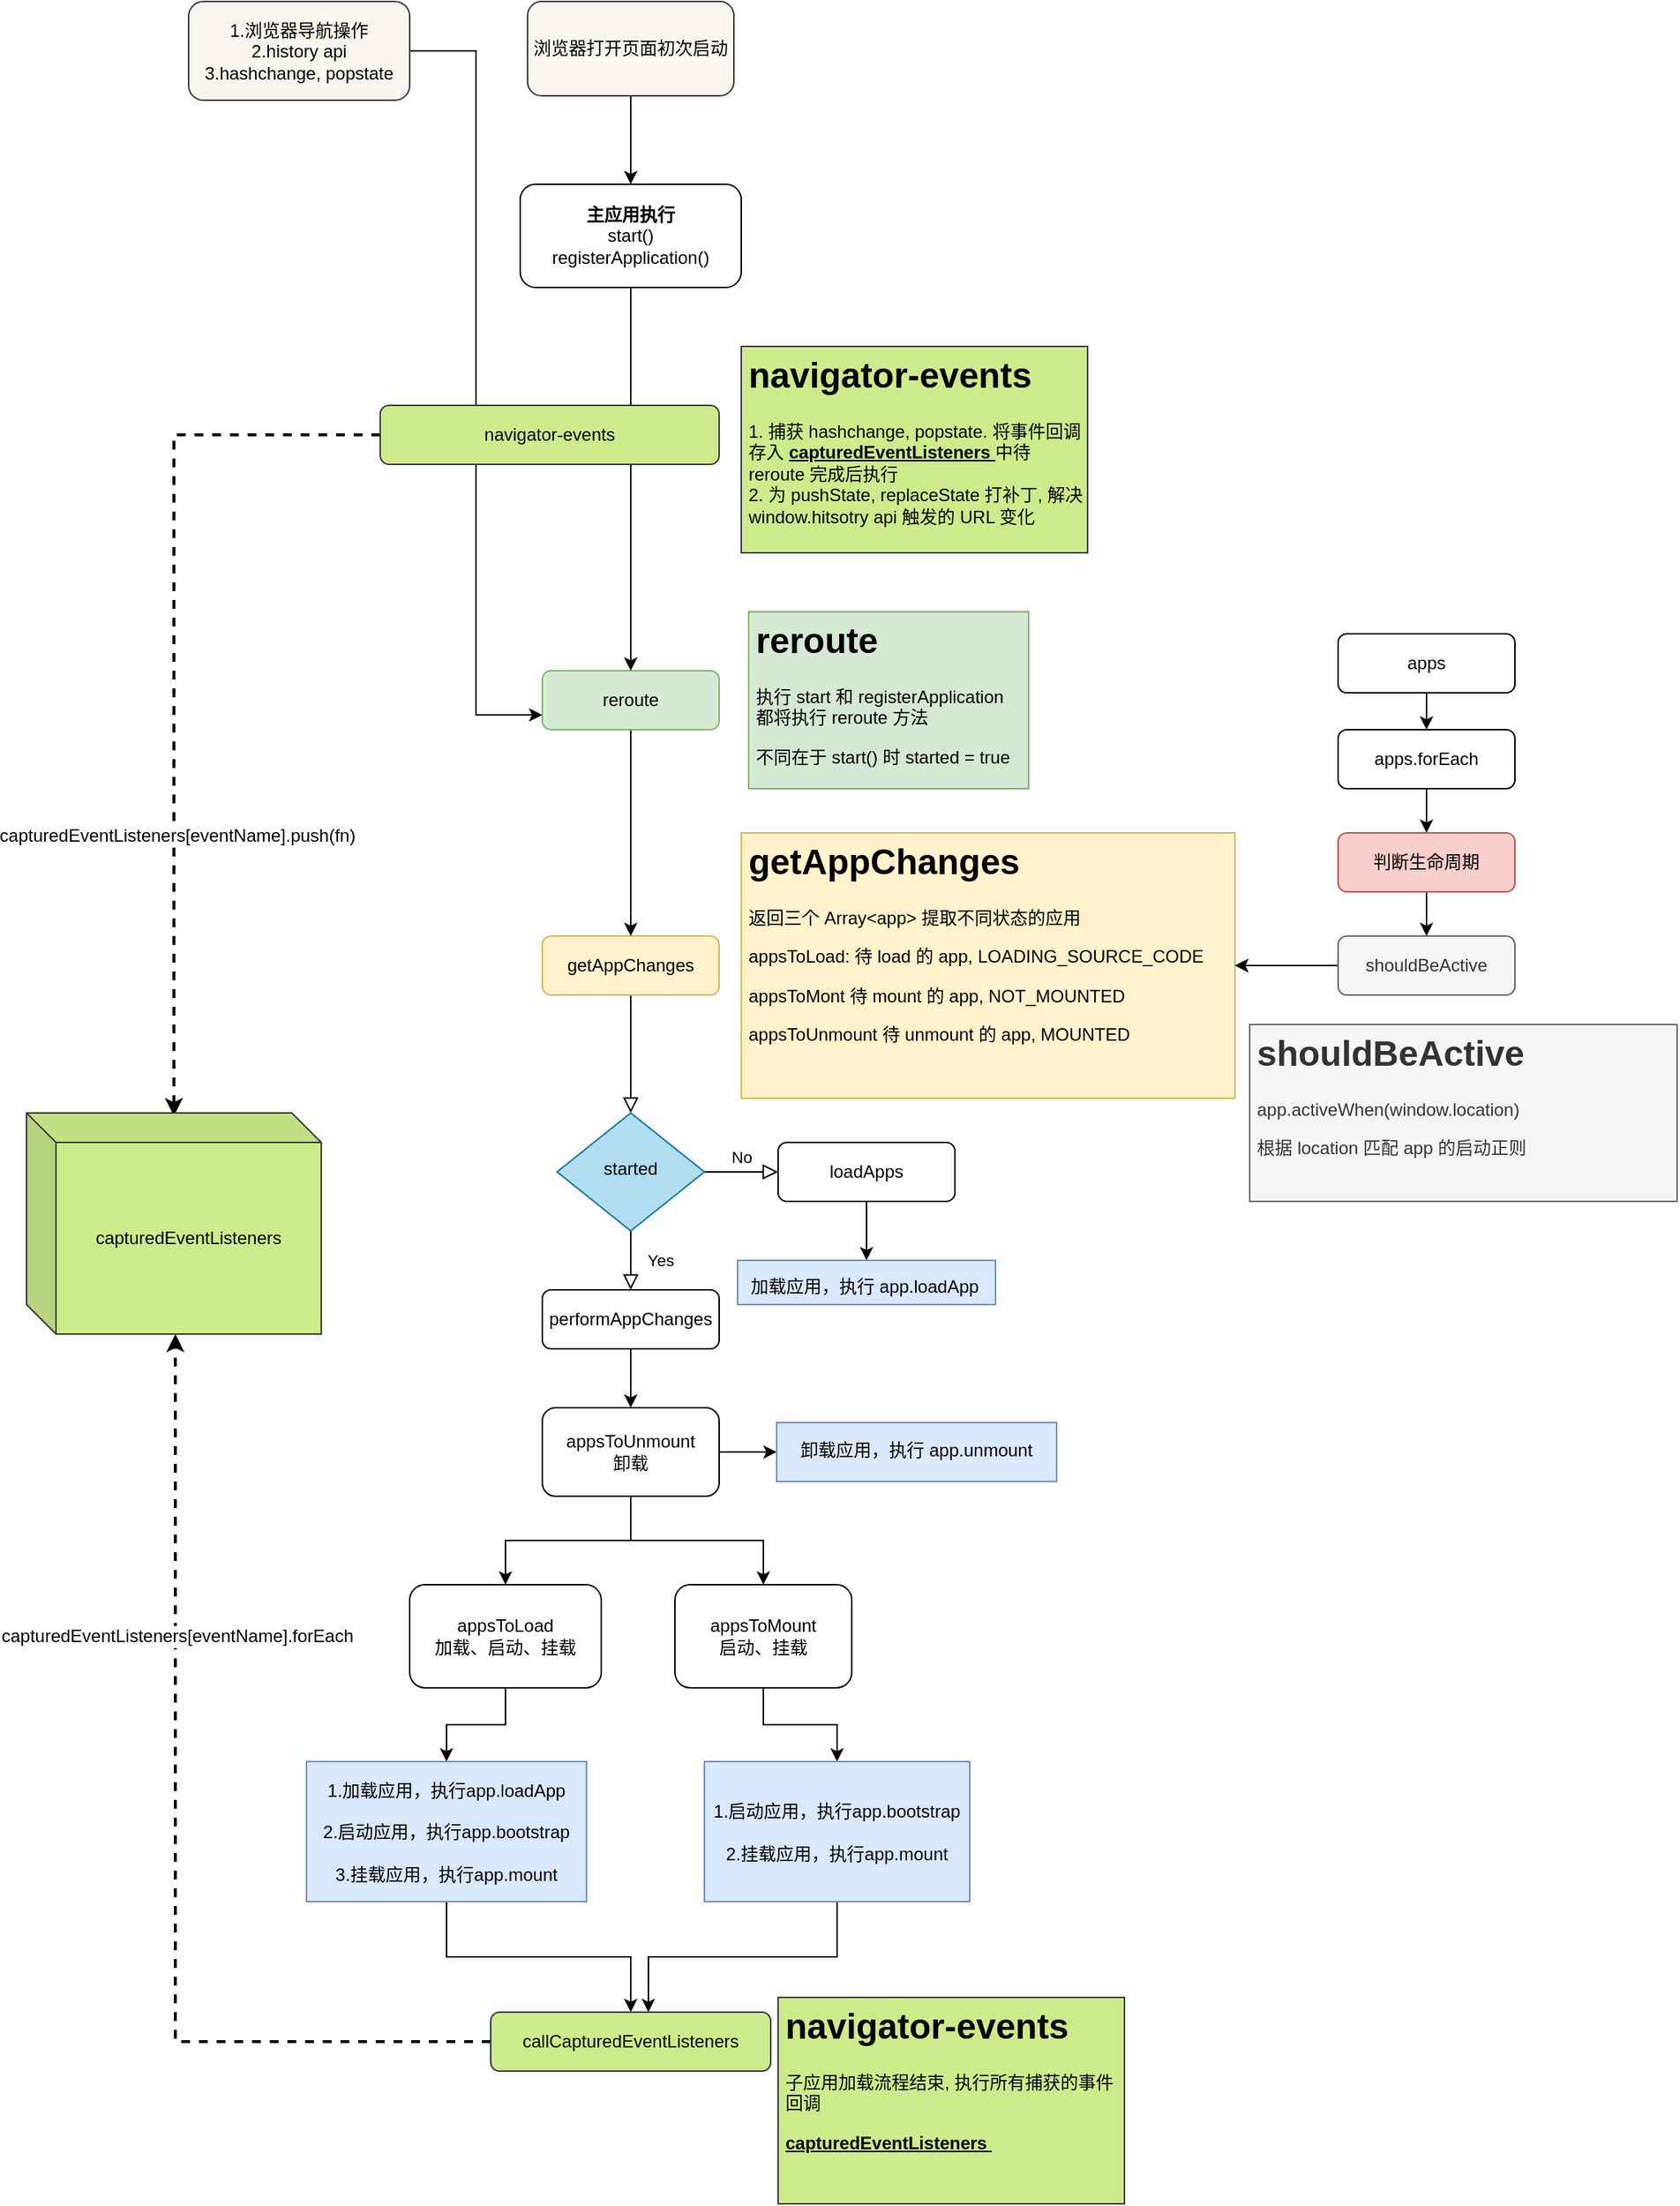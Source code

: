 <mxfile version="14.2.7" type="github">
  <diagram id="C5RBs43oDa-KdzZeNtuy" name="Page-1">
    <mxGraphModel dx="2249" dy="1931" grid="1" gridSize="10" guides="1" tooltips="1" connect="1" arrows="1" fold="1" page="1" pageScale="1" pageWidth="827" pageHeight="1169" math="0" shadow="0">
      <root>
        <mxCell id="WIyWlLk6GJQsqaUBKTNV-0" />
        <mxCell id="WIyWlLk6GJQsqaUBKTNV-1" parent="WIyWlLk6GJQsqaUBKTNV-0" />
        <mxCell id="WIyWlLk6GJQsqaUBKTNV-2" value="" style="rounded=0;html=1;jettySize=auto;orthogonalLoop=1;fontSize=11;endArrow=block;endFill=0;endSize=8;strokeWidth=1;shadow=0;labelBackgroundColor=none;edgeStyle=orthogonalEdgeStyle;" parent="WIyWlLk6GJQsqaUBKTNV-1" source="WIyWlLk6GJQsqaUBKTNV-3" target="WIyWlLk6GJQsqaUBKTNV-6" edge="1">
          <mxGeometry relative="1" as="geometry" />
        </mxCell>
        <mxCell id="WIyWlLk6GJQsqaUBKTNV-3" value="getAppChanges" style="rounded=1;whiteSpace=wrap;html=1;fontSize=12;glass=0;strokeWidth=1;shadow=0;fillColor=#fff2cc;strokeColor=#d6b656;" parent="WIyWlLk6GJQsqaUBKTNV-1" vertex="1">
          <mxGeometry x="160" y="50" width="120" height="40" as="geometry" />
        </mxCell>
        <mxCell id="WIyWlLk6GJQsqaUBKTNV-4" value="Yes" style="rounded=0;html=1;jettySize=auto;orthogonalLoop=1;fontSize=11;endArrow=block;endFill=0;endSize=8;strokeWidth=1;shadow=0;labelBackgroundColor=none;edgeStyle=orthogonalEdgeStyle;" parent="WIyWlLk6GJQsqaUBKTNV-1" source="WIyWlLk6GJQsqaUBKTNV-6" edge="1">
          <mxGeometry y="20" relative="1" as="geometry">
            <mxPoint as="offset" />
            <mxPoint x="220" y="290" as="targetPoint" />
          </mxGeometry>
        </mxCell>
        <mxCell id="WIyWlLk6GJQsqaUBKTNV-5" value="No" style="edgeStyle=orthogonalEdgeStyle;rounded=0;html=1;jettySize=auto;orthogonalLoop=1;fontSize=11;endArrow=block;endFill=0;endSize=8;strokeWidth=1;shadow=0;labelBackgroundColor=none;" parent="WIyWlLk6GJQsqaUBKTNV-1" source="WIyWlLk6GJQsqaUBKTNV-6" target="WIyWlLk6GJQsqaUBKTNV-7" edge="1">
          <mxGeometry y="10" relative="1" as="geometry">
            <mxPoint as="offset" />
          </mxGeometry>
        </mxCell>
        <mxCell id="WIyWlLk6GJQsqaUBKTNV-6" value="started" style="rhombus;whiteSpace=wrap;html=1;shadow=0;fontFamily=Helvetica;fontSize=12;align=center;strokeWidth=1;spacing=6;spacingTop=-4;fillColor=#b1ddf0;strokeColor=#10739e;" parent="WIyWlLk6GJQsqaUBKTNV-1" vertex="1">
          <mxGeometry x="170" y="170" width="100" height="80" as="geometry" />
        </mxCell>
        <mxCell id="CSW-Kpyo8-qw9y4_yese-50" style="edgeStyle=orthogonalEdgeStyle;rounded=0;orthogonalLoop=1;jettySize=auto;html=1;" edge="1" parent="WIyWlLk6GJQsqaUBKTNV-1" source="WIyWlLk6GJQsqaUBKTNV-7" target="CSW-Kpyo8-qw9y4_yese-36">
          <mxGeometry relative="1" as="geometry" />
        </mxCell>
        <mxCell id="WIyWlLk6GJQsqaUBKTNV-7" value="loadApps" style="rounded=1;whiteSpace=wrap;html=1;fontSize=12;glass=0;strokeWidth=1;shadow=0;" parent="WIyWlLk6GJQsqaUBKTNV-1" vertex="1">
          <mxGeometry x="320" y="190" width="120" height="40" as="geometry" />
        </mxCell>
        <mxCell id="CSW-Kpyo8-qw9y4_yese-41" style="edgeStyle=orthogonalEdgeStyle;rounded=0;orthogonalLoop=1;jettySize=auto;html=1;entryX=0.5;entryY=0;entryDx=0;entryDy=0;" edge="1" parent="WIyWlLk6GJQsqaUBKTNV-1" source="WIyWlLk6GJQsqaUBKTNV-12" target="CSW-Kpyo8-qw9y4_yese-38">
          <mxGeometry relative="1" as="geometry" />
        </mxCell>
        <mxCell id="WIyWlLk6GJQsqaUBKTNV-12" value="performAppChanges" style="rounded=1;whiteSpace=wrap;html=1;fontSize=12;glass=0;strokeWidth=1;shadow=0;" parent="WIyWlLk6GJQsqaUBKTNV-1" vertex="1">
          <mxGeometry x="160" y="290" width="120" height="40" as="geometry" />
        </mxCell>
        <mxCell id="CSW-Kpyo8-qw9y4_yese-1" style="edgeStyle=orthogonalEdgeStyle;rounded=0;orthogonalLoop=1;jettySize=auto;html=1;entryX=0.5;entryY=0;entryDx=0;entryDy=0;" edge="1" parent="WIyWlLk6GJQsqaUBKTNV-1" source="CSW-Kpyo8-qw9y4_yese-0" target="WIyWlLk6GJQsqaUBKTNV-3">
          <mxGeometry relative="1" as="geometry" />
        </mxCell>
        <mxCell id="CSW-Kpyo8-qw9y4_yese-0" value="reroute" style="rounded=1;whiteSpace=wrap;html=1;fontSize=12;glass=0;strokeWidth=1;shadow=0;fillColor=#d5e8d4;strokeColor=#82b366;" vertex="1" parent="WIyWlLk6GJQsqaUBKTNV-1">
          <mxGeometry x="160" y="-130" width="120" height="40" as="geometry" />
        </mxCell>
        <mxCell id="CSW-Kpyo8-qw9y4_yese-4" style="edgeStyle=orthogonalEdgeStyle;rounded=0;orthogonalLoop=1;jettySize=auto;html=1;entryX=0.5;entryY=0;entryDx=0;entryDy=0;" edge="1" parent="WIyWlLk6GJQsqaUBKTNV-1" source="CSW-Kpyo8-qw9y4_yese-3" target="CSW-Kpyo8-qw9y4_yese-0">
          <mxGeometry relative="1" as="geometry" />
        </mxCell>
        <mxCell id="CSW-Kpyo8-qw9y4_yese-3" value="&lt;b&gt;主应用执行&lt;br&gt;&lt;/b&gt;start()&lt;br&gt;registerApplication()" style="rounded=1;whiteSpace=wrap;html=1;fontSize=12;glass=0;strokeWidth=1;shadow=0;" vertex="1" parent="WIyWlLk6GJQsqaUBKTNV-1">
          <mxGeometry x="145" y="-460" width="150" height="70" as="geometry" />
        </mxCell>
        <mxCell id="CSW-Kpyo8-qw9y4_yese-5" value="&lt;h1&gt;reroute&lt;/h1&gt;&lt;p&gt;执行 start 和 registerApplication&lt;br&gt;都将执行 reroute 方法&lt;/p&gt;&lt;p&gt;不同在于 start() 时 started = true&lt;/p&gt;" style="text;html=1;strokeColor=#82b366;fillColor=#d5e8d4;spacing=5;spacingTop=-20;whiteSpace=wrap;overflow=hidden;rounded=0;" vertex="1" parent="WIyWlLk6GJQsqaUBKTNV-1">
          <mxGeometry x="300" y="-170" width="190" height="120" as="geometry" />
        </mxCell>
        <mxCell id="CSW-Kpyo8-qw9y4_yese-6" value="&lt;h1&gt;getAppChanges&lt;/h1&gt;&lt;p&gt;返回三个 Array&amp;lt;app&amp;gt; 提取不同状态的应用&lt;/p&gt;&lt;p&gt;appsToLoad: 待 load 的 app, LOADING_SOURCE_CODE&lt;/p&gt;&lt;p&gt;&lt;span&gt;appsToMont 待 mount 的 app, NOT_MOUNTED&lt;/span&gt;&lt;/p&gt;&lt;p&gt;&lt;span&gt;appsToUnmount 待 unmount 的 app, MOUNTED&lt;/span&gt;&lt;/p&gt;&lt;p&gt;&lt;br&gt;&lt;/p&gt;" style="text;html=1;strokeColor=#d6b656;fillColor=#fff2cc;spacing=5;spacingTop=-20;whiteSpace=wrap;overflow=hidden;rounded=0;" vertex="1" parent="WIyWlLk6GJQsqaUBKTNV-1">
          <mxGeometry x="295" y="-20" width="335" height="180" as="geometry" />
        </mxCell>
        <mxCell id="CSW-Kpyo8-qw9y4_yese-24" style="edgeStyle=orthogonalEdgeStyle;rounded=0;orthogonalLoop=1;jettySize=auto;html=1;entryX=1;entryY=0.5;entryDx=0;entryDy=0;" edge="1" parent="WIyWlLk6GJQsqaUBKTNV-1" source="CSW-Kpyo8-qw9y4_yese-17" target="CSW-Kpyo8-qw9y4_yese-6">
          <mxGeometry relative="1" as="geometry" />
        </mxCell>
        <mxCell id="CSW-Kpyo8-qw9y4_yese-26" style="edgeStyle=orthogonalEdgeStyle;rounded=0;orthogonalLoop=1;jettySize=auto;html=1;" edge="1" parent="WIyWlLk6GJQsqaUBKTNV-1" source="CSW-Kpyo8-qw9y4_yese-17" target="CSW-Kpyo8-qw9y4_yese-6">
          <mxGeometry relative="1" as="geometry" />
        </mxCell>
        <mxCell id="CSW-Kpyo8-qw9y4_yese-17" value="shouldBeActive" style="rounded=1;whiteSpace=wrap;html=1;fontSize=12;glass=0;strokeWidth=1;shadow=0;fillColor=#f5f5f5;strokeColor=#666666;fontColor=#333333;" vertex="1" parent="WIyWlLk6GJQsqaUBKTNV-1">
          <mxGeometry x="700" y="50" width="120" height="40" as="geometry" />
        </mxCell>
        <mxCell id="CSW-Kpyo8-qw9y4_yese-28" style="edgeStyle=orthogonalEdgeStyle;rounded=0;orthogonalLoop=1;jettySize=auto;html=1;" edge="1" parent="WIyWlLk6GJQsqaUBKTNV-1" source="CSW-Kpyo8-qw9y4_yese-18" target="CSW-Kpyo8-qw9y4_yese-27">
          <mxGeometry relative="1" as="geometry" />
        </mxCell>
        <mxCell id="CSW-Kpyo8-qw9y4_yese-18" value="apps.forEach" style="rounded=1;whiteSpace=wrap;html=1;fontSize=12;glass=0;strokeWidth=1;shadow=0;" vertex="1" parent="WIyWlLk6GJQsqaUBKTNV-1">
          <mxGeometry x="700" y="-90" width="120" height="40" as="geometry" />
        </mxCell>
        <mxCell id="CSW-Kpyo8-qw9y4_yese-20" style="edgeStyle=orthogonalEdgeStyle;rounded=0;orthogonalLoop=1;jettySize=auto;html=1;" edge="1" parent="WIyWlLk6GJQsqaUBKTNV-1" source="CSW-Kpyo8-qw9y4_yese-19" target="CSW-Kpyo8-qw9y4_yese-18">
          <mxGeometry relative="1" as="geometry" />
        </mxCell>
        <mxCell id="CSW-Kpyo8-qw9y4_yese-19" value="apps" style="rounded=1;whiteSpace=wrap;html=1;fontSize=12;glass=0;strokeWidth=1;shadow=0;" vertex="1" parent="WIyWlLk6GJQsqaUBKTNV-1">
          <mxGeometry x="700" y="-155" width="120" height="40" as="geometry" />
        </mxCell>
        <mxCell id="CSW-Kpyo8-qw9y4_yese-25" value="&lt;h1&gt;shouldBeActive&lt;/h1&gt;&lt;p&gt;app.activeWhen(window.location)&lt;/p&gt;&lt;p&gt;根据 location 匹配 app 的启动正则&lt;/p&gt;" style="text;html=1;strokeColor=#666666;fillColor=#f5f5f5;spacing=5;spacingTop=-20;whiteSpace=wrap;overflow=hidden;rounded=0;fontColor=#333333;" vertex="1" parent="WIyWlLk6GJQsqaUBKTNV-1">
          <mxGeometry x="640" y="110" width="290" height="120" as="geometry" />
        </mxCell>
        <mxCell id="CSW-Kpyo8-qw9y4_yese-29" style="edgeStyle=orthogonalEdgeStyle;rounded=0;orthogonalLoop=1;jettySize=auto;html=1;entryX=0.5;entryY=0;entryDx=0;entryDy=0;" edge="1" parent="WIyWlLk6GJQsqaUBKTNV-1" source="CSW-Kpyo8-qw9y4_yese-27" target="CSW-Kpyo8-qw9y4_yese-17">
          <mxGeometry relative="1" as="geometry" />
        </mxCell>
        <mxCell id="CSW-Kpyo8-qw9y4_yese-27" value="判断生命周期" style="rounded=1;whiteSpace=wrap;html=1;fontSize=12;glass=0;strokeWidth=1;shadow=0;fillColor=#f8cecc;strokeColor=#b85450;" vertex="1" parent="WIyWlLk6GJQsqaUBKTNV-1">
          <mxGeometry x="700" y="-20" width="120" height="40" as="geometry" />
        </mxCell>
        <mxCell id="CSW-Kpyo8-qw9y4_yese-36" value="加载应用，执行 app.loadApp &lt;br&gt;" style="text;strokeColor=#6c8ebf;fillColor=#dae8fc;spacing=5;spacingTop=-20;overflow=hidden;rounded=0;verticalAlign=bottom;align=center;html=1;whiteSpace=wrap;labelBorderColor=none;" vertex="1" parent="WIyWlLk6GJQsqaUBKTNV-1">
          <mxGeometry x="292.5" y="270" width="175" height="30" as="geometry" />
        </mxCell>
        <mxCell id="CSW-Kpyo8-qw9y4_yese-42" style="edgeStyle=orthogonalEdgeStyle;rounded=0;orthogonalLoop=1;jettySize=auto;html=1;entryX=0.5;entryY=0;entryDx=0;entryDy=0;" edge="1" parent="WIyWlLk6GJQsqaUBKTNV-1" source="CSW-Kpyo8-qw9y4_yese-38" target="CSW-Kpyo8-qw9y4_yese-39">
          <mxGeometry relative="1" as="geometry" />
        </mxCell>
        <mxCell id="CSW-Kpyo8-qw9y4_yese-45" style="edgeStyle=orthogonalEdgeStyle;rounded=0;orthogonalLoop=1;jettySize=auto;html=1;entryX=0.5;entryY=0;entryDx=0;entryDy=0;" edge="1" parent="WIyWlLk6GJQsqaUBKTNV-1" source="CSW-Kpyo8-qw9y4_yese-38" target="CSW-Kpyo8-qw9y4_yese-40">
          <mxGeometry relative="1" as="geometry" />
        </mxCell>
        <mxCell id="CSW-Kpyo8-qw9y4_yese-53" style="edgeStyle=orthogonalEdgeStyle;rounded=0;orthogonalLoop=1;jettySize=auto;html=1;entryX=0;entryY=0.5;entryDx=0;entryDy=0;" edge="1" parent="WIyWlLk6GJQsqaUBKTNV-1" source="CSW-Kpyo8-qw9y4_yese-38" target="CSW-Kpyo8-qw9y4_yese-52">
          <mxGeometry relative="1" as="geometry" />
        </mxCell>
        <mxCell id="CSW-Kpyo8-qw9y4_yese-38" value="appsToUnmount&lt;br&gt;卸载" style="rounded=1;whiteSpace=wrap;html=1;fontSize=12;glass=0;strokeWidth=1;shadow=0;" vertex="1" parent="WIyWlLk6GJQsqaUBKTNV-1">
          <mxGeometry x="160" y="370" width="120" height="60" as="geometry" />
        </mxCell>
        <mxCell id="CSW-Kpyo8-qw9y4_yese-48" style="edgeStyle=orthogonalEdgeStyle;rounded=0;orthogonalLoop=1;jettySize=auto;html=1;entryX=0.5;entryY=0;entryDx=0;entryDy=0;" edge="1" parent="WIyWlLk6GJQsqaUBKTNV-1" source="CSW-Kpyo8-qw9y4_yese-39" target="CSW-Kpyo8-qw9y4_yese-46">
          <mxGeometry relative="1" as="geometry" />
        </mxCell>
        <mxCell id="CSW-Kpyo8-qw9y4_yese-39" value="appsToLoad &lt;br&gt;加载、启动、挂载" style="rounded=1;whiteSpace=wrap;html=1;fontSize=12;glass=0;strokeWidth=1;shadow=0;" vertex="1" parent="WIyWlLk6GJQsqaUBKTNV-1">
          <mxGeometry x="70" y="490" width="130" height="70" as="geometry" />
        </mxCell>
        <mxCell id="CSW-Kpyo8-qw9y4_yese-49" style="edgeStyle=orthogonalEdgeStyle;rounded=0;orthogonalLoop=1;jettySize=auto;html=1;entryX=0.5;entryY=0;entryDx=0;entryDy=0;" edge="1" parent="WIyWlLk6GJQsqaUBKTNV-1" source="CSW-Kpyo8-qw9y4_yese-40" target="CSW-Kpyo8-qw9y4_yese-47">
          <mxGeometry relative="1" as="geometry" />
        </mxCell>
        <mxCell id="CSW-Kpyo8-qw9y4_yese-40" value="appsToMount&lt;br&gt;启动、挂载" style="rounded=1;whiteSpace=wrap;html=1;fontSize=12;glass=0;strokeWidth=1;shadow=0;" vertex="1" parent="WIyWlLk6GJQsqaUBKTNV-1">
          <mxGeometry x="250" y="490" width="120" height="70" as="geometry" />
        </mxCell>
        <mxCell id="CSW-Kpyo8-qw9y4_yese-127" style="edgeStyle=orthogonalEdgeStyle;rounded=0;orthogonalLoop=1;jettySize=auto;html=1;entryX=0.5;entryY=0;entryDx=0;entryDy=0;fontColor=#FF9933;" edge="1" parent="WIyWlLk6GJQsqaUBKTNV-1" source="CSW-Kpyo8-qw9y4_yese-46" target="CSW-Kpyo8-qw9y4_yese-126">
          <mxGeometry relative="1" as="geometry" />
        </mxCell>
        <mxCell id="CSW-Kpyo8-qw9y4_yese-46" value="1.加载应用，执行app.loadApp&lt;br&gt;&lt;br&gt;2.启动应用，执行app.bootstrap&lt;br&gt;&lt;br&gt;3.挂载应用，执行app.mount" style="rounded=0;whiteSpace=wrap;html=1;fillColor=#dae8fc;strokeColor=#6c8ebf;align=center;" vertex="1" parent="WIyWlLk6GJQsqaUBKTNV-1">
          <mxGeometry y="610" width="190" height="95" as="geometry" />
        </mxCell>
        <mxCell id="CSW-Kpyo8-qw9y4_yese-128" style="edgeStyle=orthogonalEdgeStyle;rounded=0;orthogonalLoop=1;jettySize=auto;html=1;entryX=0.563;entryY=0;entryDx=0;entryDy=0;entryPerimeter=0;fontColor=#FF9933;" edge="1" parent="WIyWlLk6GJQsqaUBKTNV-1" source="CSW-Kpyo8-qw9y4_yese-47" target="CSW-Kpyo8-qw9y4_yese-126">
          <mxGeometry relative="1" as="geometry" />
        </mxCell>
        <mxCell id="CSW-Kpyo8-qw9y4_yese-47" value="1.启动应用，执行app.bootstrap&lt;br&gt;&lt;br&gt;2.挂载应用，执行app.mount" style="rounded=0;whiteSpace=wrap;html=1;fillColor=#dae8fc;strokeColor=#6c8ebf;align=center;" vertex="1" parent="WIyWlLk6GJQsqaUBKTNV-1">
          <mxGeometry x="270" y="610" width="180" height="95" as="geometry" />
        </mxCell>
        <mxCell id="CSW-Kpyo8-qw9y4_yese-52" value="&lt;h1&gt;&lt;span style=&quot;font-size: 12px ; font-weight: normal&quot;&gt;卸载应用，执行 app.unmount&lt;/span&gt;&lt;/h1&gt;" style="text;html=1;strokeColor=#6c8ebf;fillColor=#dae8fc;spacing=5;spacingTop=-20;whiteSpace=wrap;overflow=hidden;rounded=0;verticalAlign=bottom;align=center;" vertex="1" parent="WIyWlLk6GJQsqaUBKTNV-1">
          <mxGeometry x="319" y="380" width="190" height="40" as="geometry" />
        </mxCell>
        <mxCell id="CSW-Kpyo8-qw9y4_yese-125" value="&lt;h1&gt;navigator-events&lt;/h1&gt;&lt;p&gt;1. 捕获 hashchange, popstate. 将事件回调存入 &lt;b&gt;&lt;u&gt;capturedEventListeners &lt;/u&gt;&lt;/b&gt;中待 reroute 完成后执行&lt;br&gt;2. 为 pushState, replaceState 打补丁, 解决 window.hitsotry api 触发的 URL 变化&lt;/p&gt;" style="text;html=1;strokeColor=#36393d;fillColor=#cdeb8b;spacing=5;spacingTop=-20;whiteSpace=wrap;overflow=hidden;rounded=0;" vertex="1" parent="WIyWlLk6GJQsqaUBKTNV-1">
          <mxGeometry x="295" y="-350" width="235" height="140" as="geometry" />
        </mxCell>
        <mxCell id="CSW-Kpyo8-qw9y4_yese-136" style="edgeStyle=orthogonalEdgeStyle;rounded=0;orthogonalLoop=1;jettySize=auto;html=1;entryX=0.505;entryY=1;entryDx=0;entryDy=0;entryPerimeter=0;fontColor=#FF9933;dashed=1;strokeWidth=2;" edge="1" parent="WIyWlLk6GJQsqaUBKTNV-1" source="CSW-Kpyo8-qw9y4_yese-126" target="CSW-Kpyo8-qw9y4_yese-134">
          <mxGeometry relative="1" as="geometry" />
        </mxCell>
        <mxCell id="CSW-Kpyo8-qw9y4_yese-141" value="forEach&amp;nbsp;" style="edgeLabel;html=1;align=center;verticalAlign=middle;resizable=0;points=[];noLabel=1;fontColor=none;" vertex="1" connectable="0" parent="CSW-Kpyo8-qw9y4_yese-136">
          <mxGeometry x="0.354" y="1" relative="1" as="geometry">
            <mxPoint as="offset" />
          </mxGeometry>
        </mxCell>
        <mxCell id="CSW-Kpyo8-qw9y4_yese-144" value="capturedEventListeners[eventName].forEach" style="edgeLabel;html=1;align=center;verticalAlign=middle;resizable=0;points=[];fontColor=none;fontSize=12;" vertex="1" connectable="0" parent="CSW-Kpyo8-qw9y4_yese-136">
          <mxGeometry x="0.409" y="-1" relative="1" as="geometry">
            <mxPoint as="offset" />
          </mxGeometry>
        </mxCell>
        <mxCell id="CSW-Kpyo8-qw9y4_yese-126" value="callCapturedEventListeners" style="rounded=1;whiteSpace=wrap;html=1;fontSize=12;glass=0;strokeWidth=1;shadow=0;fillColor=#cdeb8b;strokeColor=#36393d;" vertex="1" parent="WIyWlLk6GJQsqaUBKTNV-1">
          <mxGeometry x="125" y="780" width="190" height="40" as="geometry" />
        </mxCell>
        <mxCell id="CSW-Kpyo8-qw9y4_yese-133" style="edgeStyle=orthogonalEdgeStyle;rounded=0;orthogonalLoop=1;jettySize=auto;html=1;entryX=0.5;entryY=0;entryDx=0;entryDy=0;fontColor=#FF9933;" edge="1" parent="WIyWlLk6GJQsqaUBKTNV-1" source="CSW-Kpyo8-qw9y4_yese-129" target="CSW-Kpyo8-qw9y4_yese-3">
          <mxGeometry relative="1" as="geometry" />
        </mxCell>
        <mxCell id="CSW-Kpyo8-qw9y4_yese-129" value="&lt;font color=&quot;#000000&quot; style=&quot;background-color: rgb(249 , 247 , 237)&quot;&gt;浏览器打开页面初次启动&lt;/font&gt;" style="rounded=1;whiteSpace=wrap;html=1;labelBackgroundColor=#ffffff;align=center;fillColor=#f9f7ed;strokeColor=#36393d;" vertex="1" parent="WIyWlLk6GJQsqaUBKTNV-1">
          <mxGeometry x="150" y="-584" width="140" height="64" as="geometry" />
        </mxCell>
        <mxCell id="CSW-Kpyo8-qw9y4_yese-132" style="edgeStyle=orthogonalEdgeStyle;rounded=0;orthogonalLoop=1;jettySize=auto;html=1;entryX=0;entryY=0.75;entryDx=0;entryDy=0;fontColor=#FF9933;" edge="1" parent="WIyWlLk6GJQsqaUBKTNV-1" source="CSW-Kpyo8-qw9y4_yese-130" target="CSW-Kpyo8-qw9y4_yese-0">
          <mxGeometry relative="1" as="geometry" />
        </mxCell>
        <mxCell id="CSW-Kpyo8-qw9y4_yese-130" value="&lt;div style=&quot;&quot;&gt;&lt;span style=&quot;&quot;&gt;1.浏览器导航操作&lt;/span&gt;&lt;/div&gt;&lt;font color=&quot;#000000&quot;&gt;&lt;div style=&quot;&quot;&gt;&lt;span style=&quot;&quot;&gt;2.history api&lt;/span&gt;&lt;/div&gt;&lt;span style=&quot;&quot;&gt;&lt;div style=&quot;&quot;&gt;3.hashchange, popstate&lt;/div&gt;&lt;/span&gt;&lt;/font&gt;" style="rounded=1;whiteSpace=wrap;html=1;labelBackgroundColor=none;align=center;strokeColor=#36393d;fillColor=#F9F7ED;" vertex="1" parent="WIyWlLk6GJQsqaUBKTNV-1">
          <mxGeometry x="-80" y="-584" width="150" height="67" as="geometry" />
        </mxCell>
        <mxCell id="CSW-Kpyo8-qw9y4_yese-131" value="&lt;h1&gt;navigator-events&lt;/h1&gt;&lt;p&gt;子应用加载流程结束, 执行所有捕获的事件回调&lt;/p&gt;&lt;u style=&quot;font-weight: bold&quot;&gt;capturedEventListeners&amp;nbsp;&lt;/u&gt;" style="text;html=1;strokeColor=#36393d;fillColor=#cdeb8b;spacing=5;spacingTop=-20;whiteSpace=wrap;overflow=hidden;rounded=0;" vertex="1" parent="WIyWlLk6GJQsqaUBKTNV-1">
          <mxGeometry x="320" y="770" width="235" height="140" as="geometry" />
        </mxCell>
        <mxCell id="CSW-Kpyo8-qw9y4_yese-135" style="edgeStyle=orthogonalEdgeStyle;rounded=0;orthogonalLoop=1;jettySize=auto;html=1;entryX=0.5;entryY=0.014;entryDx=0;entryDy=0;entryPerimeter=0;fontColor=#FF9933;dashed=1;strokeWidth=2;" edge="1" parent="WIyWlLk6GJQsqaUBKTNV-1" source="CSW-Kpyo8-qw9y4_yese-123" target="CSW-Kpyo8-qw9y4_yese-134">
          <mxGeometry relative="1" as="geometry" />
        </mxCell>
        <mxCell id="CSW-Kpyo8-qw9y4_yese-145" value="capturedEventListeners[eventName].push(fn)" style="edgeLabel;html=1;align=center;verticalAlign=middle;resizable=0;points=[];fontColor=none;fontSize=12;" vertex="1" connectable="0" parent="CSW-Kpyo8-qw9y4_yese-135">
          <mxGeometry x="0.368" y="2" relative="1" as="geometry">
            <mxPoint as="offset" />
          </mxGeometry>
        </mxCell>
        <mxCell id="CSW-Kpyo8-qw9y4_yese-123" value="navigator-events" style="rounded=1;whiteSpace=wrap;html=1;fontSize=12;glass=0;strokeWidth=1;shadow=0;fillColor=#cdeb8b;strokeColor=#36393d;" vertex="1" parent="WIyWlLk6GJQsqaUBKTNV-1">
          <mxGeometry x="50" y="-310" width="230" height="40" as="geometry" />
        </mxCell>
        <mxCell id="CSW-Kpyo8-qw9y4_yese-134" value="capturedEventListeners" style="shape=cube;whiteSpace=wrap;html=1;boundedLbl=1;backgroundOutline=1;darkOpacity=0.05;darkOpacity2=0.1;labelBackgroundColor=none;align=center;fillColor=#cdeb8b;strokeColor=#36393d;" vertex="1" parent="WIyWlLk6GJQsqaUBKTNV-1">
          <mxGeometry x="-190" y="170" width="200" height="150" as="geometry" />
        </mxCell>
      </root>
    </mxGraphModel>
  </diagram>
</mxfile>
